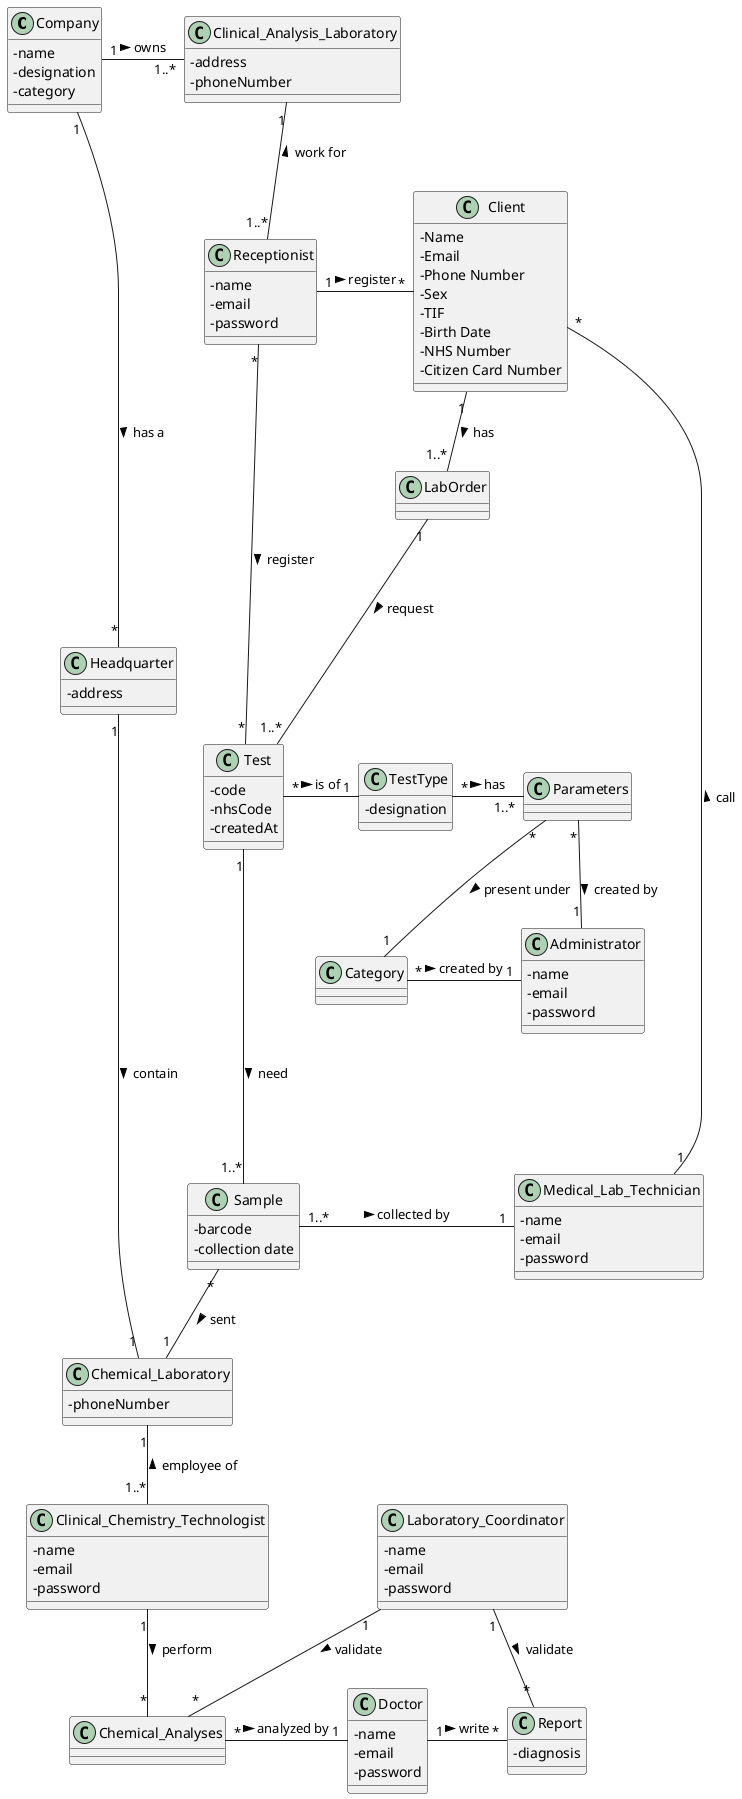 @startuml
'https://plantuml.com/class-diagram
skinparam classAttributeIconSize 0
class Company
class Headquarter
class Clinical_Analysis_Laboratory
class Receptionist
class Test
class TestType
class Category
class Parameters
class Sample
class Medical_Lab_Technician
class Doctor
class Report
class Chemical_Analyses
class Chemical_Laboratory
class Clinical_Chemistry_Technologist
class LabOrder
class Client
class Laboratory_Coordinator
class Administrator

class Company{
-name
-designation
-category
}
class Headquarter{
-address
}
class Chemical_Laboratory{
-phoneNumber
}
class Clinical_Chemistry_Technologist{
-name
-email
-password
}
class Doctor{
-name
-email
-password
}
class Report{
-diagnosis
}
class Laboratory_Coordinator{
-name
-email
-password
}
class Sample{
-barcode
-collection date
}
class Medical_Lab_Technician{
-name
-email
-password
}
class Test{
-code
-nhsCode
-createdAt
}
class TestType{
-designation
}
class Administrator{
-name
-email
-password
}
class Clinical_Analysis_Laboratory{
-address
-phoneNumber
}
class Receptionist{
-name
-email
-password
}
class Client{
 - Name
 - Email
 - Phone Number
 - Sex
 - TIF
 - Birth Date
 - NHS Number
 - Citizen Card Number

}

Company "1" - "1..*" Clinical_Analysis_Laboratory : owns >
Company "1" ---- "*" Headquarter : has a >
Headquarter "1" --- "1" Chemical_Laboratory : contain >
Clinical_Analysis_Laboratory "1" --"1..*" Receptionist : < work for
Receptionist "1" - "*" Client : register >
Receptionist "*" - "*" Test : register >
Client "1" -- "1..*" LabOrder : has >
LabOrder "1" --- "1..*" Test : request >
Test "*" - "1" TestType : is of >
Test "1" ---- "1..*" Sample : need >
Sample "1..*" - "1" Medical_Lab_Technician : collected by >
Medical_Lab_Technician "1" ------- "*" Client : call >
TestType "*" - "1..*" Parameters : has >
Parameters "*" -- "1" Category : present under >
Category "*" - "1" Administrator : created by >
Sample "*" -- "1" Chemical_Laboratory : sent >
Chemical_Laboratory "1" -- "1..*" Clinical_Chemistry_Technologist : < employee of
Clinical_Chemistry_Technologist "1" -- "*" Chemical_Analyses : perform >
Chemical_Analyses "*" - "1" Doctor : analyzed by >
Doctor "1" - "*" Report : write >
Laboratory_Coordinator "1" - "*" Chemical_Analyses : validate >
Laboratory_Coordinator "1" -- "*" Report : validate >
Administrator "1" -- "*" Parameters : < created by




@enduml